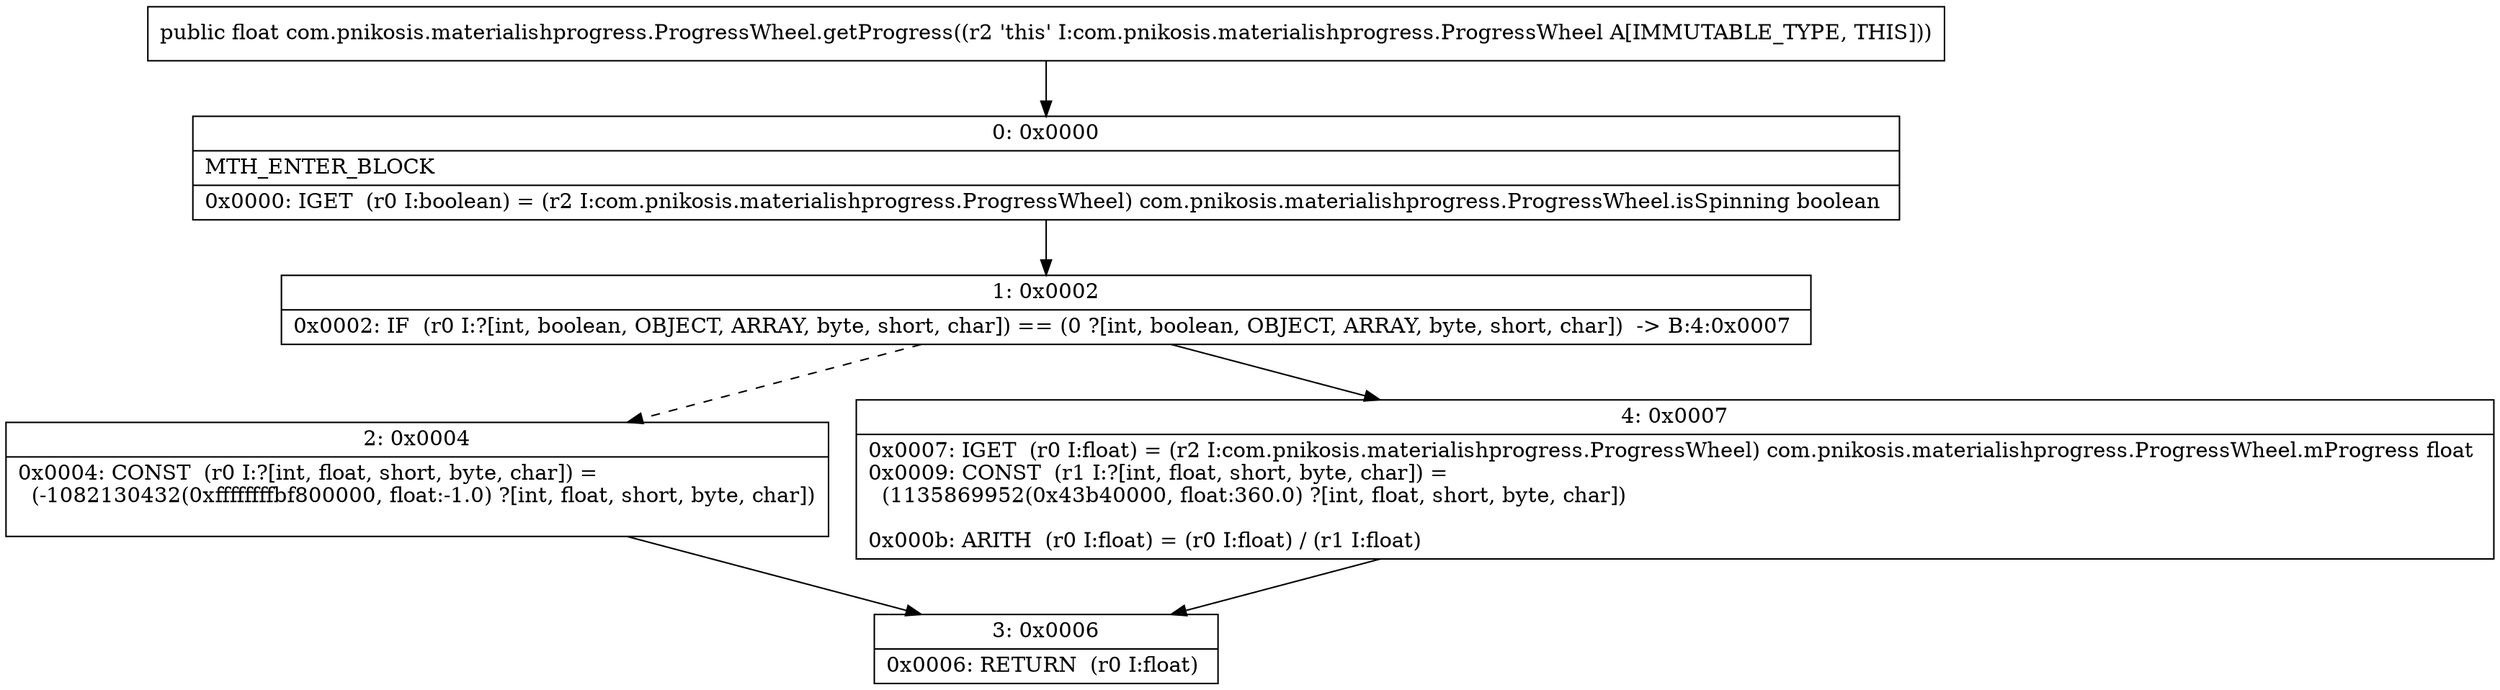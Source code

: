digraph "CFG forcom.pnikosis.materialishprogress.ProgressWheel.getProgress()F" {
Node_0 [shape=record,label="{0\:\ 0x0000|MTH_ENTER_BLOCK\l|0x0000: IGET  (r0 I:boolean) = (r2 I:com.pnikosis.materialishprogress.ProgressWheel) com.pnikosis.materialishprogress.ProgressWheel.isSpinning boolean \l}"];
Node_1 [shape=record,label="{1\:\ 0x0002|0x0002: IF  (r0 I:?[int, boolean, OBJECT, ARRAY, byte, short, char]) == (0 ?[int, boolean, OBJECT, ARRAY, byte, short, char])  \-\> B:4:0x0007 \l}"];
Node_2 [shape=record,label="{2\:\ 0x0004|0x0004: CONST  (r0 I:?[int, float, short, byte, char]) = \l  (\-1082130432(0xffffffffbf800000, float:\-1.0) ?[int, float, short, byte, char])\l \l}"];
Node_3 [shape=record,label="{3\:\ 0x0006|0x0006: RETURN  (r0 I:float) \l}"];
Node_4 [shape=record,label="{4\:\ 0x0007|0x0007: IGET  (r0 I:float) = (r2 I:com.pnikosis.materialishprogress.ProgressWheel) com.pnikosis.materialishprogress.ProgressWheel.mProgress float \l0x0009: CONST  (r1 I:?[int, float, short, byte, char]) = \l  (1135869952(0x43b40000, float:360.0) ?[int, float, short, byte, char])\l \l0x000b: ARITH  (r0 I:float) = (r0 I:float) \/ (r1 I:float) \l}"];
MethodNode[shape=record,label="{public float com.pnikosis.materialishprogress.ProgressWheel.getProgress((r2 'this' I:com.pnikosis.materialishprogress.ProgressWheel A[IMMUTABLE_TYPE, THIS])) }"];
MethodNode -> Node_0;
Node_0 -> Node_1;
Node_1 -> Node_2[style=dashed];
Node_1 -> Node_4;
Node_2 -> Node_3;
Node_4 -> Node_3;
}


